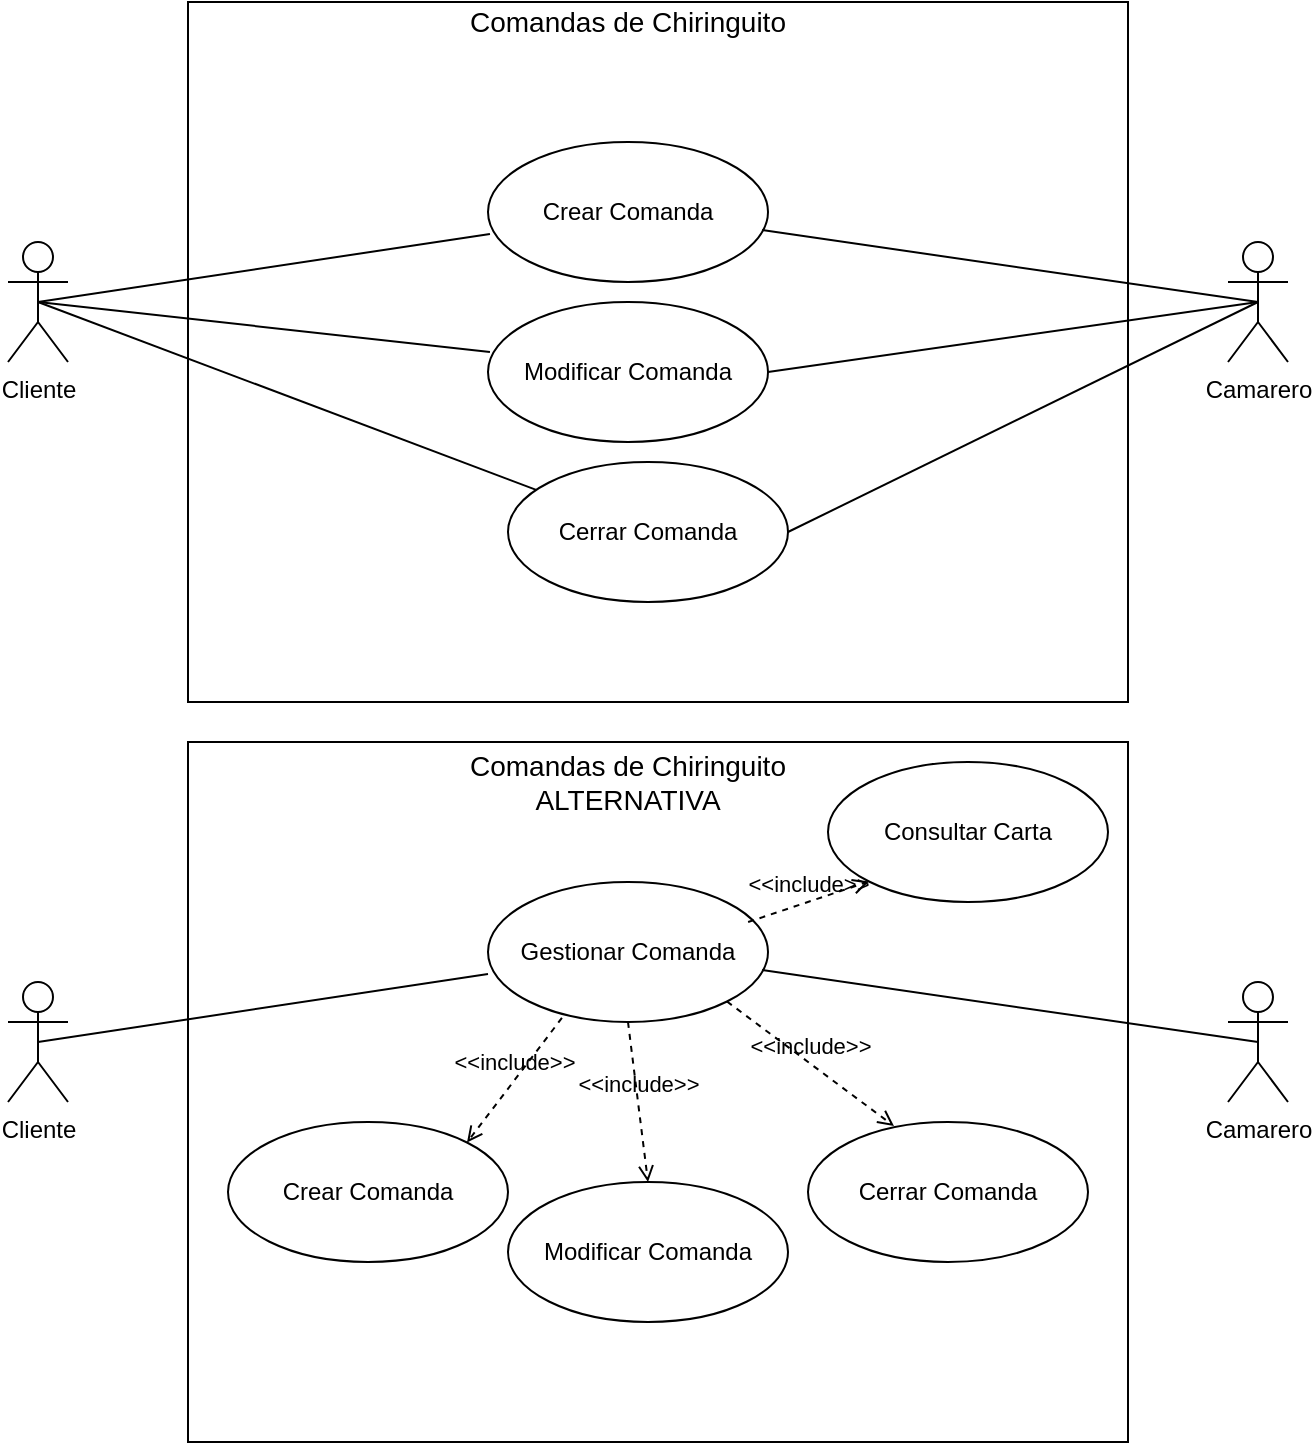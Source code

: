 <mxfile version="13.9.9" type="device"><diagram id="GO0JvI-3m9M28sP-3u7t" name="Página-1"><mxGraphModel dx="862" dy="550" grid="1" gridSize="10" guides="1" tooltips="1" connect="1" arrows="1" fold="1" page="1" pageScale="1" pageWidth="827" pageHeight="1169" math="0" shadow="0"><root><mxCell id="0"/><mxCell id="1" parent="0"/><mxCell id="p7IRvp1yZmwKoXd1VNHP-9" value="" style="group" vertex="1" connectable="0" parent="1"><mxGeometry x="160" y="40" width="470" height="350" as="geometry"/></mxCell><mxCell id="p7IRvp1yZmwKoXd1VNHP-6" value="" style="rounded=0;whiteSpace=wrap;html=1;fillColor=none;" vertex="1" parent="p7IRvp1yZmwKoXd1VNHP-9"><mxGeometry width="470" height="350" as="geometry"/></mxCell><mxCell id="p7IRvp1yZmwKoXd1VNHP-7" value="&lt;font style=&quot;font-size: 14px&quot;&gt;Comandas de Chiringuito&lt;/font&gt;" style="text;html=1;strokeColor=none;fillColor=none;align=center;verticalAlign=middle;whiteSpace=wrap;rounded=0;" vertex="1" parent="p7IRvp1yZmwKoXd1VNHP-9"><mxGeometry x="130" width="180" height="20" as="geometry"/></mxCell><mxCell id="p7IRvp1yZmwKoXd1VNHP-3" value="Crear Comanda" style="ellipse;whiteSpace=wrap;html=1;" vertex="1" parent="p7IRvp1yZmwKoXd1VNHP-9"><mxGeometry x="150" y="70" width="140" height="70" as="geometry"/></mxCell><mxCell id="p7IRvp1yZmwKoXd1VNHP-2" value="Modificar Comanda" style="ellipse;whiteSpace=wrap;html=1;" vertex="1" parent="p7IRvp1yZmwKoXd1VNHP-9"><mxGeometry x="150" y="150" width="140" height="70" as="geometry"/></mxCell><mxCell id="p7IRvp1yZmwKoXd1VNHP-5" value="Cerrar Comanda" style="ellipse;whiteSpace=wrap;html=1;" vertex="1" parent="p7IRvp1yZmwKoXd1VNHP-9"><mxGeometry x="160" y="230" width="140" height="70" as="geometry"/></mxCell><mxCell id="p7IRvp1yZmwKoXd1VNHP-1" value="Cliente" style="shape=umlActor;html=1;verticalLabelPosition=bottom;verticalAlign=top;align=center;" vertex="1" parent="1"><mxGeometry x="70" y="160" width="30" height="60" as="geometry"/></mxCell><mxCell id="p7IRvp1yZmwKoXd1VNHP-4" value="Camarero" style="shape=umlActor;html=1;verticalLabelPosition=bottom;verticalAlign=top;align=center;" vertex="1" parent="1"><mxGeometry x="680" y="160" width="30" height="60" as="geometry"/></mxCell><mxCell id="p7IRvp1yZmwKoXd1VNHP-13" value="" style="endArrow=none;html=1;strokeWidth=1;entryX=0.007;entryY=0.657;entryDx=0;entryDy=0;entryPerimeter=0;exitX=0.5;exitY=0.5;exitDx=0;exitDy=0;exitPerimeter=0;" edge="1" parent="1" source="p7IRvp1yZmwKoXd1VNHP-1" target="p7IRvp1yZmwKoXd1VNHP-3"><mxGeometry width="50" height="50" relative="1" as="geometry"><mxPoint x="340" y="290" as="sourcePoint"/><mxPoint x="390" y="240" as="targetPoint"/></mxGeometry></mxCell><mxCell id="p7IRvp1yZmwKoXd1VNHP-15" value="" style="endArrow=none;html=1;strokeWidth=1;entryX=0.5;entryY=0.5;entryDx=0;entryDy=0;entryPerimeter=0;exitX=0.979;exitY=0.629;exitDx=0;exitDy=0;exitPerimeter=0;" edge="1" parent="1" source="p7IRvp1yZmwKoXd1VNHP-3" target="p7IRvp1yZmwKoXd1VNHP-4"><mxGeometry width="50" height="50" relative="1" as="geometry"><mxPoint x="340" y="290" as="sourcePoint"/><mxPoint x="390" y="240" as="targetPoint"/></mxGeometry></mxCell><mxCell id="p7IRvp1yZmwKoXd1VNHP-16" value="" style="endArrow=none;html=1;strokeWidth=1;entryX=0.5;entryY=0.5;entryDx=0;entryDy=0;entryPerimeter=0;exitX=0.007;exitY=0.357;exitDx=0;exitDy=0;exitPerimeter=0;" edge="1" parent="1" source="p7IRvp1yZmwKoXd1VNHP-2" target="p7IRvp1yZmwKoXd1VNHP-1"><mxGeometry width="50" height="50" relative="1" as="geometry"><mxPoint x="340" y="290" as="sourcePoint"/><mxPoint x="390" y="240" as="targetPoint"/></mxGeometry></mxCell><mxCell id="p7IRvp1yZmwKoXd1VNHP-17" value="" style="endArrow=none;html=1;strokeWidth=1;exitX=0.5;exitY=0.5;exitDx=0;exitDy=0;exitPerimeter=0;" edge="1" parent="1" source="p7IRvp1yZmwKoXd1VNHP-1" target="p7IRvp1yZmwKoXd1VNHP-5"><mxGeometry width="50" height="50" relative="1" as="geometry"><mxPoint x="340" y="290" as="sourcePoint"/><mxPoint x="390" y="240" as="targetPoint"/></mxGeometry></mxCell><mxCell id="p7IRvp1yZmwKoXd1VNHP-18" value="" style="endArrow=none;html=1;strokeWidth=1;entryX=0.5;entryY=0.5;entryDx=0;entryDy=0;entryPerimeter=0;exitX=1;exitY=0.5;exitDx=0;exitDy=0;" edge="1" parent="1" source="p7IRvp1yZmwKoXd1VNHP-2" target="p7IRvp1yZmwKoXd1VNHP-4"><mxGeometry width="50" height="50" relative="1" as="geometry"><mxPoint x="340" y="290" as="sourcePoint"/><mxPoint x="390" y="240" as="targetPoint"/></mxGeometry></mxCell><mxCell id="p7IRvp1yZmwKoXd1VNHP-19" value="" style="endArrow=none;html=1;strokeWidth=1;entryX=0.5;entryY=0.5;entryDx=0;entryDy=0;entryPerimeter=0;exitX=1;exitY=0.5;exitDx=0;exitDy=0;" edge="1" parent="1" source="p7IRvp1yZmwKoXd1VNHP-5" target="p7IRvp1yZmwKoXd1VNHP-4"><mxGeometry width="50" height="50" relative="1" as="geometry"><mxPoint x="340" y="290" as="sourcePoint"/><mxPoint x="390" y="240" as="targetPoint"/></mxGeometry></mxCell><mxCell id="p7IRvp1yZmwKoXd1VNHP-20" value="" style="group" vertex="1" connectable="0" parent="1"><mxGeometry x="160" y="410" width="470" height="350" as="geometry"/></mxCell><mxCell id="p7IRvp1yZmwKoXd1VNHP-21" value="" style="rounded=0;whiteSpace=wrap;html=1;fillColor=none;" vertex="1" parent="p7IRvp1yZmwKoXd1VNHP-20"><mxGeometry width="470" height="350" as="geometry"/></mxCell><mxCell id="p7IRvp1yZmwKoXd1VNHP-22" value="&lt;font style=&quot;font-size: 14px&quot;&gt;Comandas de Chiringuito&lt;br&gt;ALTERNATIVA&lt;br&gt;&lt;/font&gt;" style="text;html=1;strokeColor=none;fillColor=none;align=center;verticalAlign=middle;whiteSpace=wrap;rounded=0;" vertex="1" parent="p7IRvp1yZmwKoXd1VNHP-20"><mxGeometry x="130" width="180" height="40" as="geometry"/></mxCell><mxCell id="p7IRvp1yZmwKoXd1VNHP-23" value="Gestionar Comanda" style="ellipse;whiteSpace=wrap;html=1;" vertex="1" parent="p7IRvp1yZmwKoXd1VNHP-20"><mxGeometry x="150" y="70" width="140" height="70" as="geometry"/></mxCell><mxCell id="p7IRvp1yZmwKoXd1VNHP-24" value="Modificar Comanda" style="ellipse;whiteSpace=wrap;html=1;" vertex="1" parent="p7IRvp1yZmwKoXd1VNHP-20"><mxGeometry x="160" y="220" width="140" height="70" as="geometry"/></mxCell><mxCell id="p7IRvp1yZmwKoXd1VNHP-25" value="Cerrar Comanda" style="ellipse;whiteSpace=wrap;html=1;" vertex="1" parent="p7IRvp1yZmwKoXd1VNHP-20"><mxGeometry x="310" y="190" width="140" height="70" as="geometry"/></mxCell><mxCell id="p7IRvp1yZmwKoXd1VNHP-34" value="Crear Comanda" style="ellipse;whiteSpace=wrap;html=1;" vertex="1" parent="p7IRvp1yZmwKoXd1VNHP-20"><mxGeometry x="20" y="190" width="140" height="70" as="geometry"/></mxCell><mxCell id="p7IRvp1yZmwKoXd1VNHP-38" value="&amp;lt;&amp;lt;include&amp;gt;&amp;gt;" style="edgeStyle=none;html=1;endArrow=open;verticalAlign=bottom;dashed=1;labelBackgroundColor=none;entryX=0.307;entryY=0.029;entryDx=0;entryDy=0;entryPerimeter=0;exitX=1;exitY=1;exitDx=0;exitDy=0;" edge="1" parent="p7IRvp1yZmwKoXd1VNHP-20" source="p7IRvp1yZmwKoXd1VNHP-23" target="p7IRvp1yZmwKoXd1VNHP-25"><mxGeometry width="160" relative="1" as="geometry"><mxPoint x="130" y="150" as="sourcePoint"/><mxPoint x="290" y="150" as="targetPoint"/></mxGeometry></mxCell><mxCell id="p7IRvp1yZmwKoXd1VNHP-39" value="&amp;lt;&amp;lt;include&amp;gt;&amp;gt;" style="edgeStyle=none;html=1;endArrow=open;verticalAlign=bottom;dashed=1;labelBackgroundColor=none;entryX=0.5;entryY=0;entryDx=0;entryDy=0;exitX=0.5;exitY=1;exitDx=0;exitDy=0;" edge="1" parent="p7IRvp1yZmwKoXd1VNHP-20" source="p7IRvp1yZmwKoXd1VNHP-23" target="p7IRvp1yZmwKoXd1VNHP-24"><mxGeometry width="160" relative="1" as="geometry"><mxPoint x="120" y="150" as="sourcePoint"/><mxPoint x="280" y="150" as="targetPoint"/></mxGeometry></mxCell><mxCell id="p7IRvp1yZmwKoXd1VNHP-40" value="&amp;lt;&amp;lt;include&amp;gt;&amp;gt;" style="edgeStyle=none;html=1;endArrow=open;verticalAlign=bottom;dashed=1;labelBackgroundColor=none;entryX=1;entryY=0;entryDx=0;entryDy=0;exitX=0.264;exitY=0.971;exitDx=0;exitDy=0;exitPerimeter=0;" edge="1" parent="p7IRvp1yZmwKoXd1VNHP-20" source="p7IRvp1yZmwKoXd1VNHP-23" target="p7IRvp1yZmwKoXd1VNHP-34"><mxGeometry width="160" relative="1" as="geometry"><mxPoint x="120" y="150" as="sourcePoint"/><mxPoint x="280" y="150" as="targetPoint"/></mxGeometry></mxCell><mxCell id="p7IRvp1yZmwKoXd1VNHP-41" value="Consultar Carta" style="ellipse;whiteSpace=wrap;html=1;" vertex="1" parent="p7IRvp1yZmwKoXd1VNHP-20"><mxGeometry x="320" y="10" width="140" height="70" as="geometry"/></mxCell><mxCell id="p7IRvp1yZmwKoXd1VNHP-42" value="&amp;lt;&amp;lt;include&amp;gt;&amp;gt;" style="edgeStyle=none;html=1;endArrow=open;verticalAlign=bottom;dashed=1;labelBackgroundColor=none;entryX=0;entryY=1;entryDx=0;entryDy=0;exitX=0.929;exitY=0.286;exitDx=0;exitDy=0;exitPerimeter=0;" edge="1" parent="p7IRvp1yZmwKoXd1VNHP-20" source="p7IRvp1yZmwKoXd1VNHP-23" target="p7IRvp1yZmwKoXd1VNHP-41"><mxGeometry width="160" relative="1" as="geometry"><mxPoint x="120" y="150" as="sourcePoint"/><mxPoint x="280" y="150" as="targetPoint"/></mxGeometry></mxCell><mxCell id="p7IRvp1yZmwKoXd1VNHP-26" value="Cliente" style="shape=umlActor;html=1;verticalLabelPosition=bottom;verticalAlign=top;align=center;" vertex="1" parent="1"><mxGeometry x="70" y="530" width="30" height="60" as="geometry"/></mxCell><mxCell id="p7IRvp1yZmwKoXd1VNHP-27" value="Camarero" style="shape=umlActor;html=1;verticalLabelPosition=bottom;verticalAlign=top;align=center;" vertex="1" parent="1"><mxGeometry x="680" y="530" width="30" height="60" as="geometry"/></mxCell><mxCell id="p7IRvp1yZmwKoXd1VNHP-28" value="" style="endArrow=none;html=1;strokeWidth=1;exitX=0.5;exitY=0.5;exitDx=0;exitDy=0;exitPerimeter=0;" edge="1" parent="1" source="p7IRvp1yZmwKoXd1VNHP-26"><mxGeometry width="50" height="50" relative="1" as="geometry"><mxPoint x="340" y="660" as="sourcePoint"/><mxPoint x="310" y="526" as="targetPoint"/></mxGeometry></mxCell><mxCell id="p7IRvp1yZmwKoXd1VNHP-29" value="" style="endArrow=none;html=1;strokeWidth=1;entryX=0.5;entryY=0.5;entryDx=0;entryDy=0;entryPerimeter=0;exitX=0.979;exitY=0.629;exitDx=0;exitDy=0;exitPerimeter=0;" edge="1" parent="1" source="p7IRvp1yZmwKoXd1VNHP-23" target="p7IRvp1yZmwKoXd1VNHP-27"><mxGeometry width="50" height="50" relative="1" as="geometry"><mxPoint x="340" y="660" as="sourcePoint"/><mxPoint x="390" y="610" as="targetPoint"/></mxGeometry></mxCell></root></mxGraphModel></diagram></mxfile>